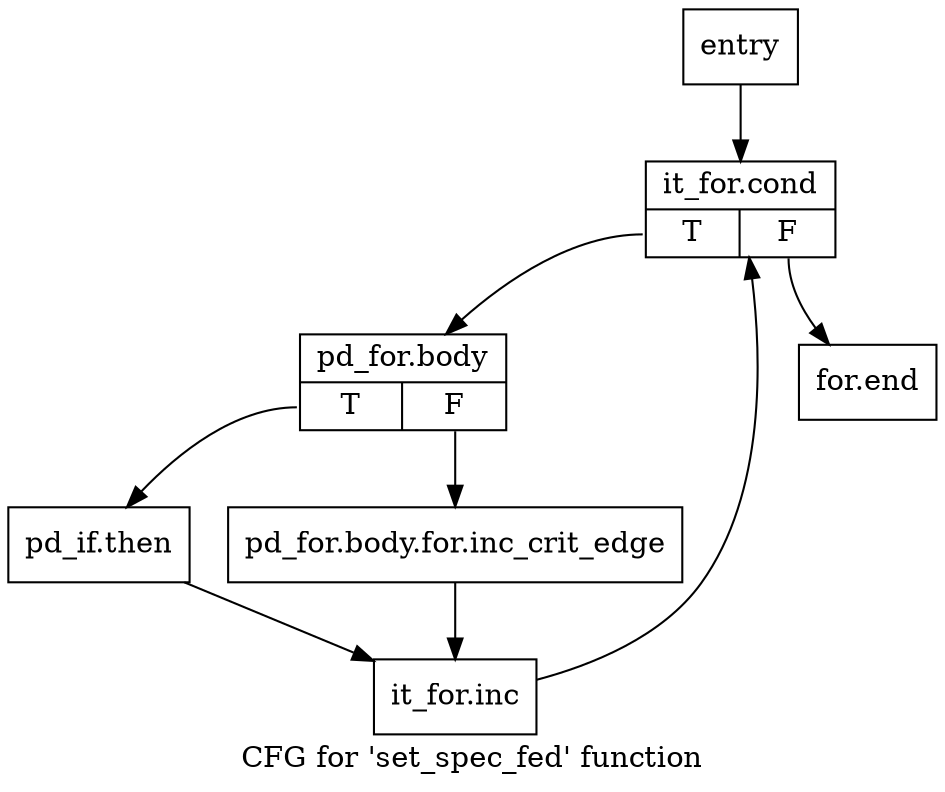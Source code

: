 digraph "CFG for 'set_spec_fed' function" {
	label="CFG for 'set_spec_fed' function";

	Node0x8f8d440 [shape=record,label="{entry}"];
	Node0x8f8d440 -> Node0x8f8d490;
	Node0x8f8d490 [shape=record,label="{it_for.cond|{<s0>T|<s1>F}}"];
	Node0x8f8d490:s0 -> Node0x8f8d4e0;
	Node0x8f8d490:s1 -> Node0x8f8d620;
	Node0x8f8d4e0 [shape=record,label="{pd_for.body|{<s0>T|<s1>F}}"];
	Node0x8f8d4e0:s0 -> Node0x8f8d580;
	Node0x8f8d4e0:s1 -> Node0x8f8d530;
	Node0x8f8d530 [shape=record,label="{pd_for.body.for.inc_crit_edge}"];
	Node0x8f8d530 -> Node0x8f8d5d0;
	Node0x8f8d580 [shape=record,label="{pd_if.then}"];
	Node0x8f8d580 -> Node0x8f8d5d0;
	Node0x8f8d5d0 [shape=record,label="{it_for.inc}"];
	Node0x8f8d5d0 -> Node0x8f8d490;
	Node0x8f8d620 [shape=record,label="{for.end}"];
}
